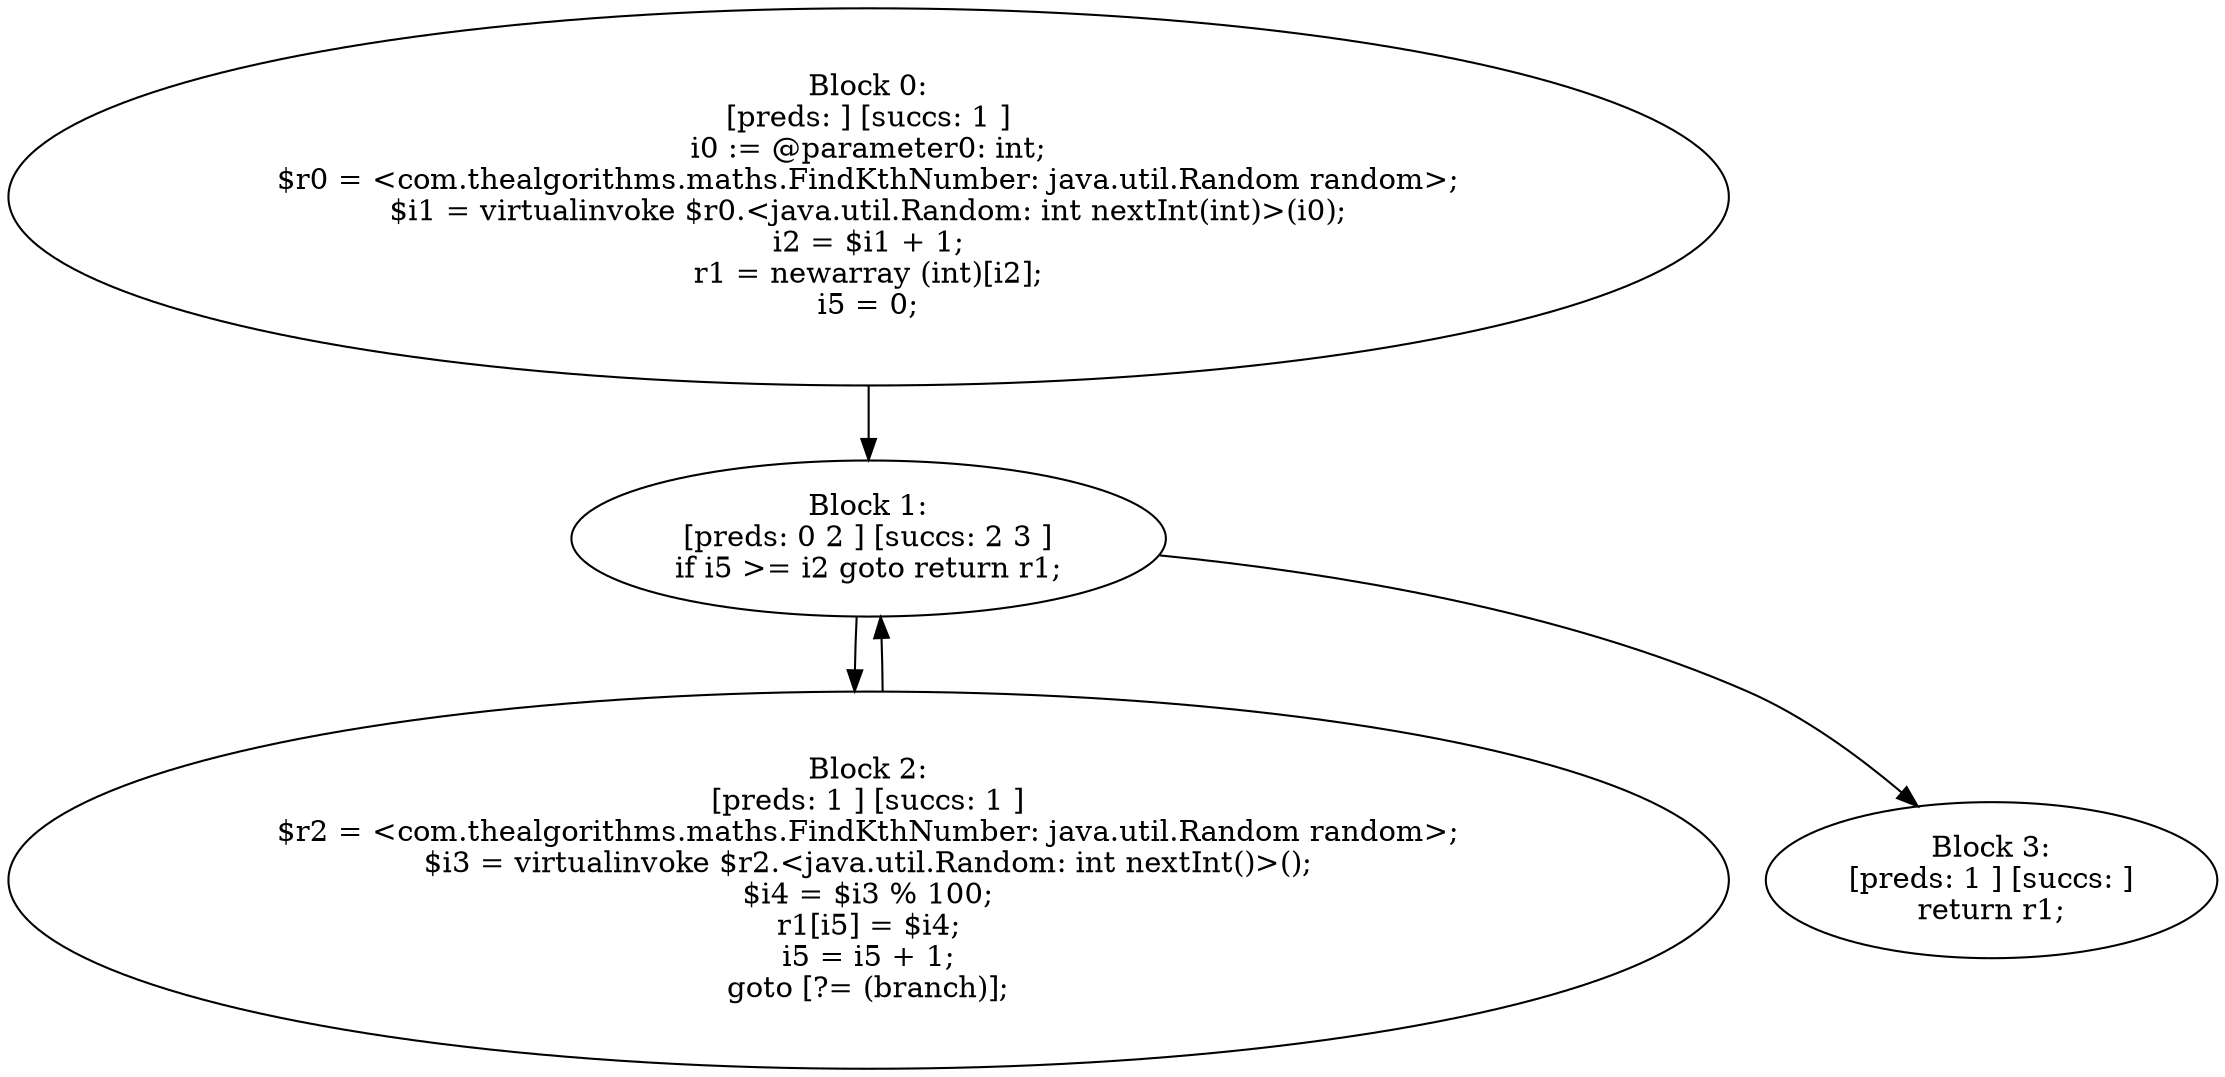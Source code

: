 digraph "unitGraph" {
    "Block 0:
[preds: ] [succs: 1 ]
i0 := @parameter0: int;
$r0 = <com.thealgorithms.maths.FindKthNumber: java.util.Random random>;
$i1 = virtualinvoke $r0.<java.util.Random: int nextInt(int)>(i0);
i2 = $i1 + 1;
r1 = newarray (int)[i2];
i5 = 0;
"
    "Block 1:
[preds: 0 2 ] [succs: 2 3 ]
if i5 >= i2 goto return r1;
"
    "Block 2:
[preds: 1 ] [succs: 1 ]
$r2 = <com.thealgorithms.maths.FindKthNumber: java.util.Random random>;
$i3 = virtualinvoke $r2.<java.util.Random: int nextInt()>();
$i4 = $i3 % 100;
r1[i5] = $i4;
i5 = i5 + 1;
goto [?= (branch)];
"
    "Block 3:
[preds: 1 ] [succs: ]
return r1;
"
    "Block 0:
[preds: ] [succs: 1 ]
i0 := @parameter0: int;
$r0 = <com.thealgorithms.maths.FindKthNumber: java.util.Random random>;
$i1 = virtualinvoke $r0.<java.util.Random: int nextInt(int)>(i0);
i2 = $i1 + 1;
r1 = newarray (int)[i2];
i5 = 0;
"->"Block 1:
[preds: 0 2 ] [succs: 2 3 ]
if i5 >= i2 goto return r1;
";
    "Block 1:
[preds: 0 2 ] [succs: 2 3 ]
if i5 >= i2 goto return r1;
"->"Block 2:
[preds: 1 ] [succs: 1 ]
$r2 = <com.thealgorithms.maths.FindKthNumber: java.util.Random random>;
$i3 = virtualinvoke $r2.<java.util.Random: int nextInt()>();
$i4 = $i3 % 100;
r1[i5] = $i4;
i5 = i5 + 1;
goto [?= (branch)];
";
    "Block 1:
[preds: 0 2 ] [succs: 2 3 ]
if i5 >= i2 goto return r1;
"->"Block 3:
[preds: 1 ] [succs: ]
return r1;
";
    "Block 2:
[preds: 1 ] [succs: 1 ]
$r2 = <com.thealgorithms.maths.FindKthNumber: java.util.Random random>;
$i3 = virtualinvoke $r2.<java.util.Random: int nextInt()>();
$i4 = $i3 % 100;
r1[i5] = $i4;
i5 = i5 + 1;
goto [?= (branch)];
"->"Block 1:
[preds: 0 2 ] [succs: 2 3 ]
if i5 >= i2 goto return r1;
";
}
